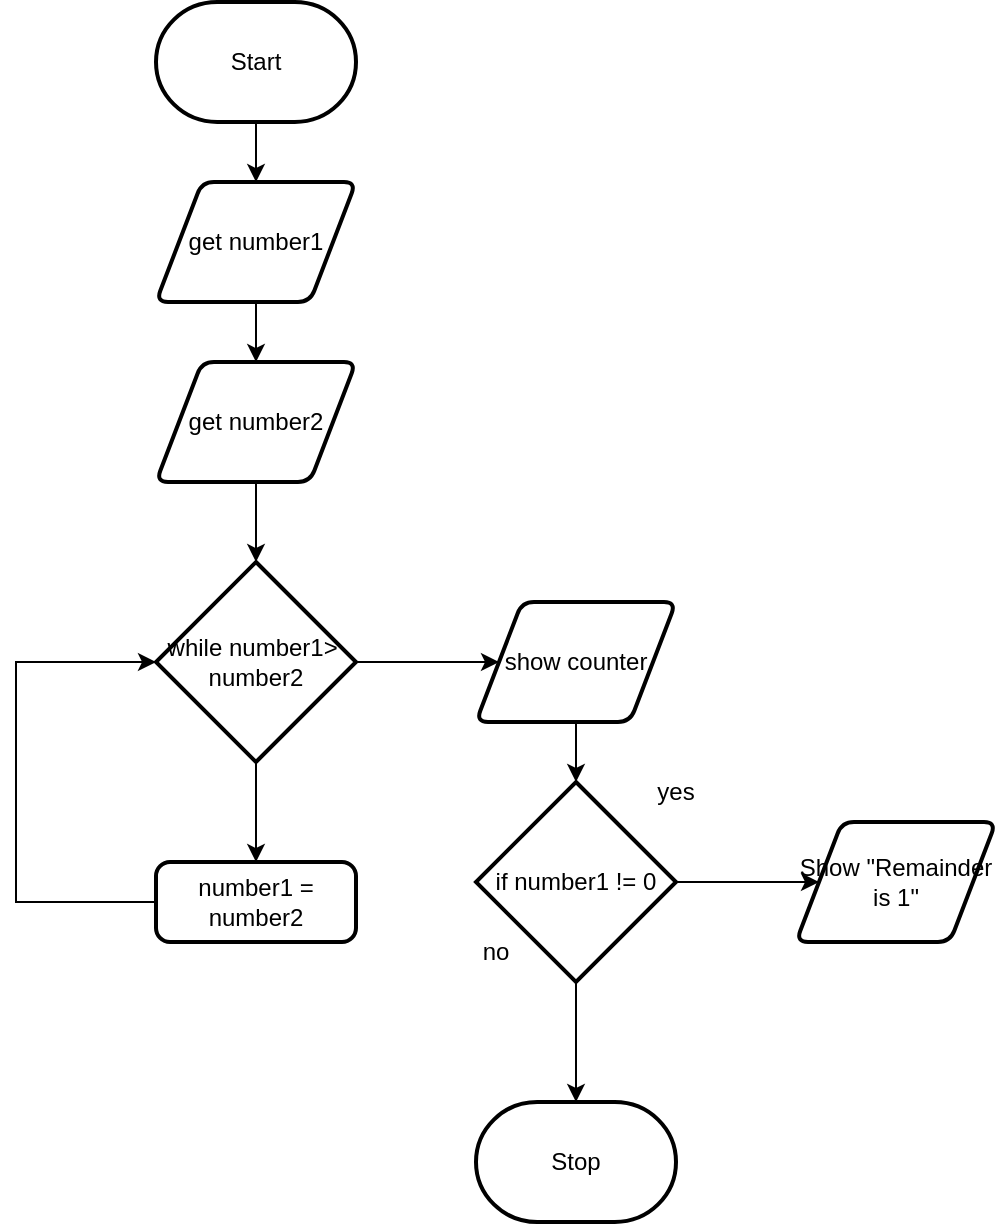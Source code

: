 <mxfile>
    <diagram id="HIP3nbAZw_EuaXWnEj3U" name="Page-1">
        <mxGraphModel dx="911" dy="639" grid="1" gridSize="10" guides="1" tooltips="1" connect="1" arrows="1" fold="1" page="1" pageScale="1" pageWidth="850" pageHeight="1100" math="0" shadow="0">
            <root>
                <mxCell id="0"/>
                <mxCell id="1" parent="0"/>
                <mxCell id="4" style="edgeStyle=none;html=1;" edge="1" parent="1" source="2" target="5">
                    <mxGeometry relative="1" as="geometry">
                        <mxPoint x="670" y="150" as="targetPoint"/>
                    </mxGeometry>
                </mxCell>
                <mxCell id="2" value="Start" style="strokeWidth=2;html=1;shape=mxgraph.flowchart.terminator;whiteSpace=wrap;" parent="1" vertex="1">
                    <mxGeometry x="620" y="30" width="100" height="60" as="geometry"/>
                </mxCell>
                <mxCell id="3" value="Stop" style="strokeWidth=2;html=1;shape=mxgraph.flowchart.terminator;whiteSpace=wrap;" parent="1" vertex="1">
                    <mxGeometry x="780" y="580" width="100" height="60" as="geometry"/>
                </mxCell>
                <mxCell id="6" style="edgeStyle=none;html=1;" edge="1" parent="1" source="5" target="7">
                    <mxGeometry relative="1" as="geometry">
                        <mxPoint x="670" y="240" as="targetPoint"/>
                    </mxGeometry>
                </mxCell>
                <mxCell id="5" value="get number1" style="shape=parallelogram;html=1;strokeWidth=2;perimeter=parallelogramPerimeter;whiteSpace=wrap;rounded=1;arcSize=12;size=0.23;" vertex="1" parent="1">
                    <mxGeometry x="620" y="120" width="100" height="60" as="geometry"/>
                </mxCell>
                <mxCell id="8" style="edgeStyle=none;html=1;" edge="1" parent="1" source="7" target="9">
                    <mxGeometry relative="1" as="geometry">
                        <mxPoint x="670" y="320" as="targetPoint"/>
                    </mxGeometry>
                </mxCell>
                <mxCell id="7" value="get number2" style="shape=parallelogram;html=1;strokeWidth=2;perimeter=parallelogramPerimeter;whiteSpace=wrap;rounded=1;arcSize=12;size=0.23;" vertex="1" parent="1">
                    <mxGeometry x="620" y="210" width="100" height="60" as="geometry"/>
                </mxCell>
                <mxCell id="10" style="edgeStyle=none;html=1;" edge="1" parent="1" source="9" target="11">
                    <mxGeometry relative="1" as="geometry">
                        <mxPoint x="830" y="360" as="targetPoint"/>
                    </mxGeometry>
                </mxCell>
                <mxCell id="19" style="edgeStyle=none;html=1;" edge="1" parent="1" source="9" target="20">
                    <mxGeometry relative="1" as="geometry">
                        <mxPoint x="670" y="480" as="targetPoint"/>
                    </mxGeometry>
                </mxCell>
                <mxCell id="9" value="while number1&amp;gt;&amp;nbsp;&lt;br&gt;number2" style="strokeWidth=2;html=1;shape=mxgraph.flowchart.decision;whiteSpace=wrap;" vertex="1" parent="1">
                    <mxGeometry x="620" y="310" width="100" height="100" as="geometry"/>
                </mxCell>
                <mxCell id="12" style="edgeStyle=none;html=1;" edge="1" parent="1" source="11" target="13">
                    <mxGeometry relative="1" as="geometry">
                        <mxPoint x="830" y="440" as="targetPoint"/>
                    </mxGeometry>
                </mxCell>
                <mxCell id="11" value="show counter" style="shape=parallelogram;html=1;strokeWidth=2;perimeter=parallelogramPerimeter;whiteSpace=wrap;rounded=1;arcSize=12;size=0.23;" vertex="1" parent="1">
                    <mxGeometry x="780" y="330" width="100" height="60" as="geometry"/>
                </mxCell>
                <mxCell id="16" style="edgeStyle=none;html=1;entryX=0.5;entryY=0;entryDx=0;entryDy=0;entryPerimeter=0;" edge="1" parent="1" source="13" target="3">
                    <mxGeometry relative="1" as="geometry"/>
                </mxCell>
                <mxCell id="17" style="edgeStyle=none;html=1;" edge="1" parent="1" source="13" target="18">
                    <mxGeometry relative="1" as="geometry">
                        <mxPoint x="990" y="470" as="targetPoint"/>
                    </mxGeometry>
                </mxCell>
                <mxCell id="13" value="if number1 != 0" style="strokeWidth=2;html=1;shape=mxgraph.flowchart.decision;whiteSpace=wrap;" vertex="1" parent="1">
                    <mxGeometry x="780" y="420" width="100" height="100" as="geometry"/>
                </mxCell>
                <mxCell id="14" value="yes" style="text;strokeColor=none;align=center;fillColor=none;html=1;verticalAlign=middle;whiteSpace=wrap;rounded=0;" vertex="1" parent="1">
                    <mxGeometry x="850" y="410" width="60" height="30" as="geometry"/>
                </mxCell>
                <mxCell id="15" value="no" style="text;strokeColor=none;align=center;fillColor=none;html=1;verticalAlign=middle;whiteSpace=wrap;rounded=0;" vertex="1" parent="1">
                    <mxGeometry x="760" y="490" width="60" height="30" as="geometry"/>
                </mxCell>
                <mxCell id="18" value="Show &quot;Remainder is 1&quot;" style="shape=parallelogram;html=1;strokeWidth=2;perimeter=parallelogramPerimeter;whiteSpace=wrap;rounded=1;arcSize=12;size=0.23;" vertex="1" parent="1">
                    <mxGeometry x="940" y="440" width="100" height="60" as="geometry"/>
                </mxCell>
                <mxCell id="21" style="edgeStyle=none;html=1;entryX=0;entryY=0.5;entryDx=0;entryDy=0;entryPerimeter=0;rounded=0;" edge="1" parent="1" source="20" target="9">
                    <mxGeometry relative="1" as="geometry">
                        <Array as="points">
                            <mxPoint x="550" y="480"/>
                            <mxPoint x="550" y="360"/>
                        </Array>
                    </mxGeometry>
                </mxCell>
                <mxCell id="20" value="number1 = number2" style="rounded=1;whiteSpace=wrap;html=1;absoluteArcSize=1;arcSize=14;strokeWidth=2;" vertex="1" parent="1">
                    <mxGeometry x="620" y="460" width="100" height="40" as="geometry"/>
                </mxCell>
            </root>
        </mxGraphModel>
    </diagram>
</mxfile>